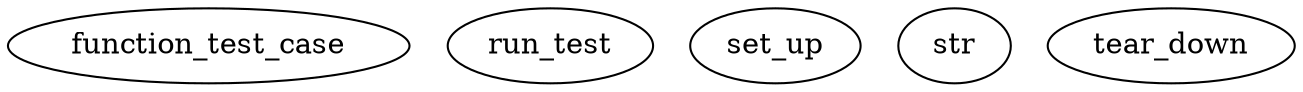 /* Created by mdot for Matlab */
digraph m2html {

  function_test_case [URL="function_test_case.html"];
  run_test [URL="run_test.html"];
  set_up [URL="set_up.html"];
  str [URL="str.html"];
  tear_down [URL="tear_down.html"];
}